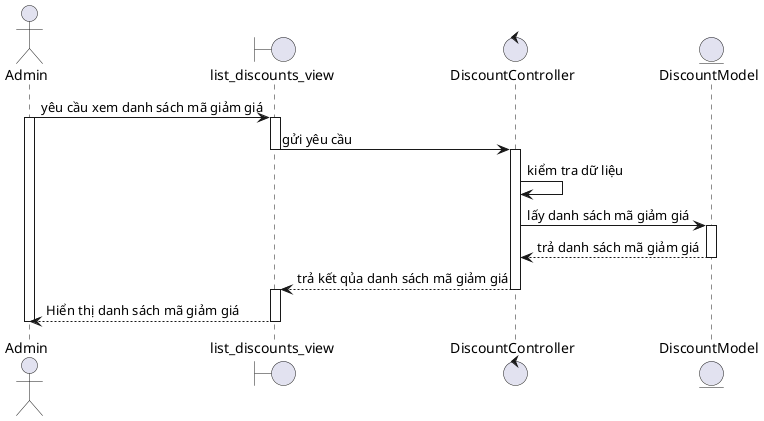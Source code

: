 @startuml
actor Admin
boundary list_discounts_view
control DiscountController
entity DiscountModel

Admin -> list_discounts_view : yêu cầu xem danh sách mã giảm giá
activate Admin
activate list_discounts_view
list_discounts_view -> DiscountController: gửi yêu cầu
deactivate list_discounts_view
activate DiscountController
DiscountController -> DiscountController : kiểm tra dữ liệu
DiscountController -> DiscountModel : lấy danh sách mã giảm giá
activate DiscountModel
DiscountModel --> DiscountController : trả danh sách mã giảm giá
deactivate DiscountModel
DiscountController --> list_discounts_view: trả kết qủa danh sách mã giảm giá
deactivate DiscountController
activate list_discounts_view
list_discounts_view --> Admin: Hiển thị danh sách mã giảm giá
deactivate list_discounts_view
deactivate Admin

@enduml